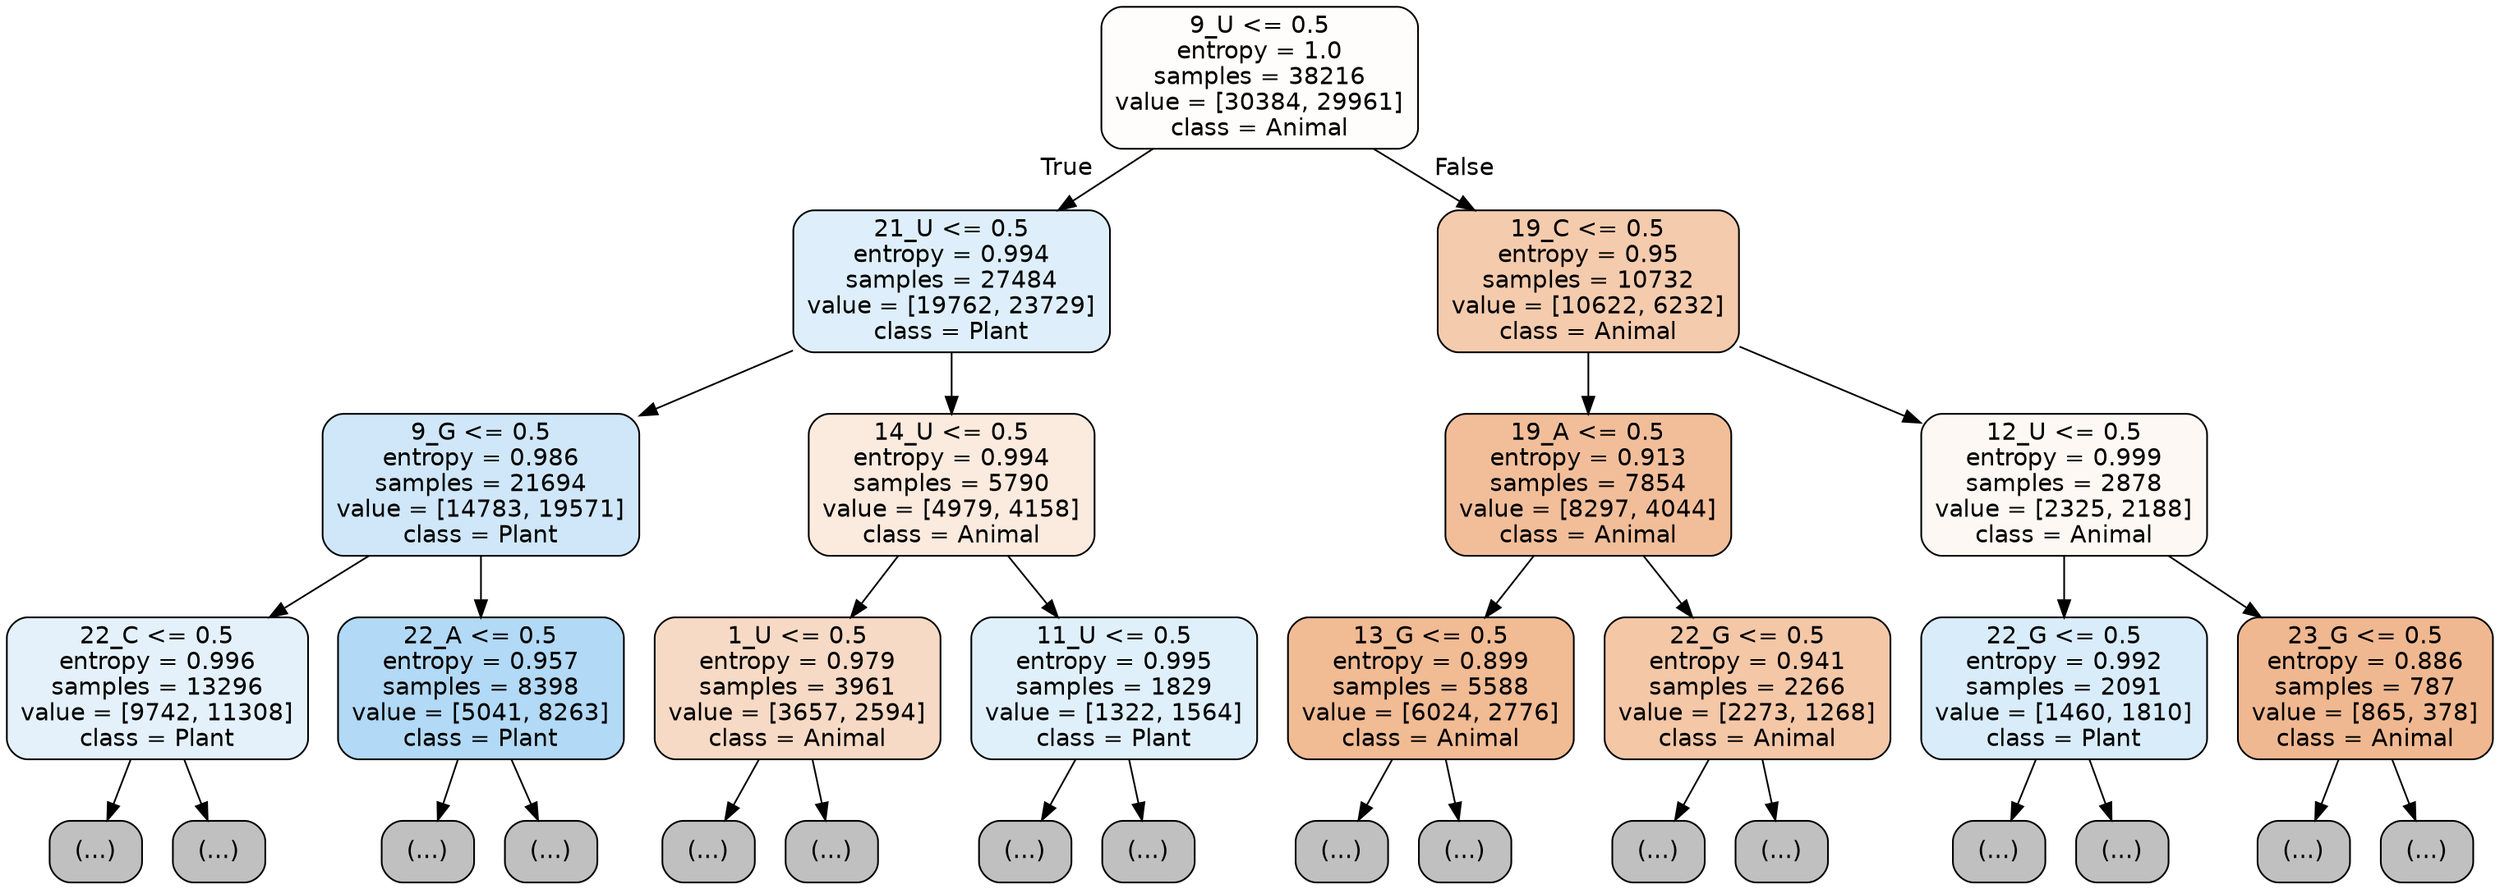 digraph Tree {
node [shape=box, style="filled, rounded", color="black", fontname="helvetica"] ;
edge [fontname="helvetica"] ;
0 [label="9_U <= 0.5\nentropy = 1.0\nsamples = 38216\nvalue = [30384, 29961]\nclass = Animal", fillcolor="#fffdfc"] ;
1 [label="21_U <= 0.5\nentropy = 0.994\nsamples = 27484\nvalue = [19762, 23729]\nclass = Plant", fillcolor="#deeffb"] ;
0 -> 1 [labeldistance=2.5, labelangle=45, headlabel="True"] ;
2 [label="9_G <= 0.5\nentropy = 0.986\nsamples = 21694\nvalue = [14783, 19571]\nclass = Plant", fillcolor="#cfe7f9"] ;
1 -> 2 ;
3 [label="22_C <= 0.5\nentropy = 0.996\nsamples = 13296\nvalue = [9742, 11308]\nclass = Plant", fillcolor="#e4f1fb"] ;
2 -> 3 ;
4 [label="(...)", fillcolor="#C0C0C0"] ;
3 -> 4 ;
5567 [label="(...)", fillcolor="#C0C0C0"] ;
3 -> 5567 ;
6216 [label="22_A <= 0.5\nentropy = 0.957\nsamples = 8398\nvalue = [5041, 8263]\nclass = Plant", fillcolor="#b2d9f5"] ;
2 -> 6216 ;
6217 [label="(...)", fillcolor="#C0C0C0"] ;
6216 -> 6217 ;
9230 [label="(...)", fillcolor="#C0C0C0"] ;
6216 -> 9230 ;
9637 [label="14_U <= 0.5\nentropy = 0.994\nsamples = 5790\nvalue = [4979, 4158]\nclass = Animal", fillcolor="#fbeade"] ;
1 -> 9637 ;
9638 [label="1_U <= 0.5\nentropy = 0.979\nsamples = 3961\nvalue = [3657, 2594]\nclass = Animal", fillcolor="#f7dac5"] ;
9637 -> 9638 ;
9639 [label="(...)", fillcolor="#C0C0C0"] ;
9638 -> 9639 ;
10588 [label="(...)", fillcolor="#C0C0C0"] ;
9638 -> 10588 ;
11437 [label="11_U <= 0.5\nentropy = 0.995\nsamples = 1829\nvalue = [1322, 1564]\nclass = Plant", fillcolor="#e0f0fb"] ;
9637 -> 11437 ;
11438 [label="(...)", fillcolor="#C0C0C0"] ;
11437 -> 11438 ;
11967 [label="(...)", fillcolor="#C0C0C0"] ;
11437 -> 11967 ;
12202 [label="19_C <= 0.5\nentropy = 0.95\nsamples = 10732\nvalue = [10622, 6232]\nclass = Animal", fillcolor="#f4cbad"] ;
0 -> 12202 [labeldistance=2.5, labelangle=-45, headlabel="False"] ;
12203 [label="19_A <= 0.5\nentropy = 0.913\nsamples = 7854\nvalue = [8297, 4044]\nclass = Animal", fillcolor="#f2be9a"] ;
12202 -> 12203 ;
12204 [label="13_G <= 0.5\nentropy = 0.899\nsamples = 5588\nvalue = [6024, 2776]\nclass = Animal", fillcolor="#f1bb94"] ;
12203 -> 12204 ;
12205 [label="(...)", fillcolor="#C0C0C0"] ;
12204 -> 12205 ;
14110 [label="(...)", fillcolor="#C0C0C0"] ;
12204 -> 14110 ;
14831 [label="22_G <= 0.5\nentropy = 0.941\nsamples = 2266\nvalue = [2273, 1268]\nclass = Animal", fillcolor="#f4c7a7"] ;
12203 -> 14831 ;
14832 [label="(...)", fillcolor="#C0C0C0"] ;
14831 -> 14832 ;
15805 [label="(...)", fillcolor="#C0C0C0"] ;
14831 -> 15805 ;
15912 [label="12_U <= 0.5\nentropy = 0.999\nsamples = 2878\nvalue = [2325, 2188]\nclass = Animal", fillcolor="#fdf8f3"] ;
12202 -> 15912 ;
15913 [label="22_G <= 0.5\nentropy = 0.992\nsamples = 2091\nvalue = [1460, 1810]\nclass = Plant", fillcolor="#d9ecfa"] ;
15912 -> 15913 ;
15914 [label="(...)", fillcolor="#C0C0C0"] ;
15913 -> 15914 ;
16625 [label="(...)", fillcolor="#C0C0C0"] ;
15913 -> 16625 ;
16694 [label="23_G <= 0.5\nentropy = 0.886\nsamples = 787\nvalue = [865, 378]\nclass = Animal", fillcolor="#f0b890"] ;
15912 -> 16694 ;
16695 [label="(...)", fillcolor="#C0C0C0"] ;
16694 -> 16695 ;
17030 [label="(...)", fillcolor="#C0C0C0"] ;
16694 -> 17030 ;
}